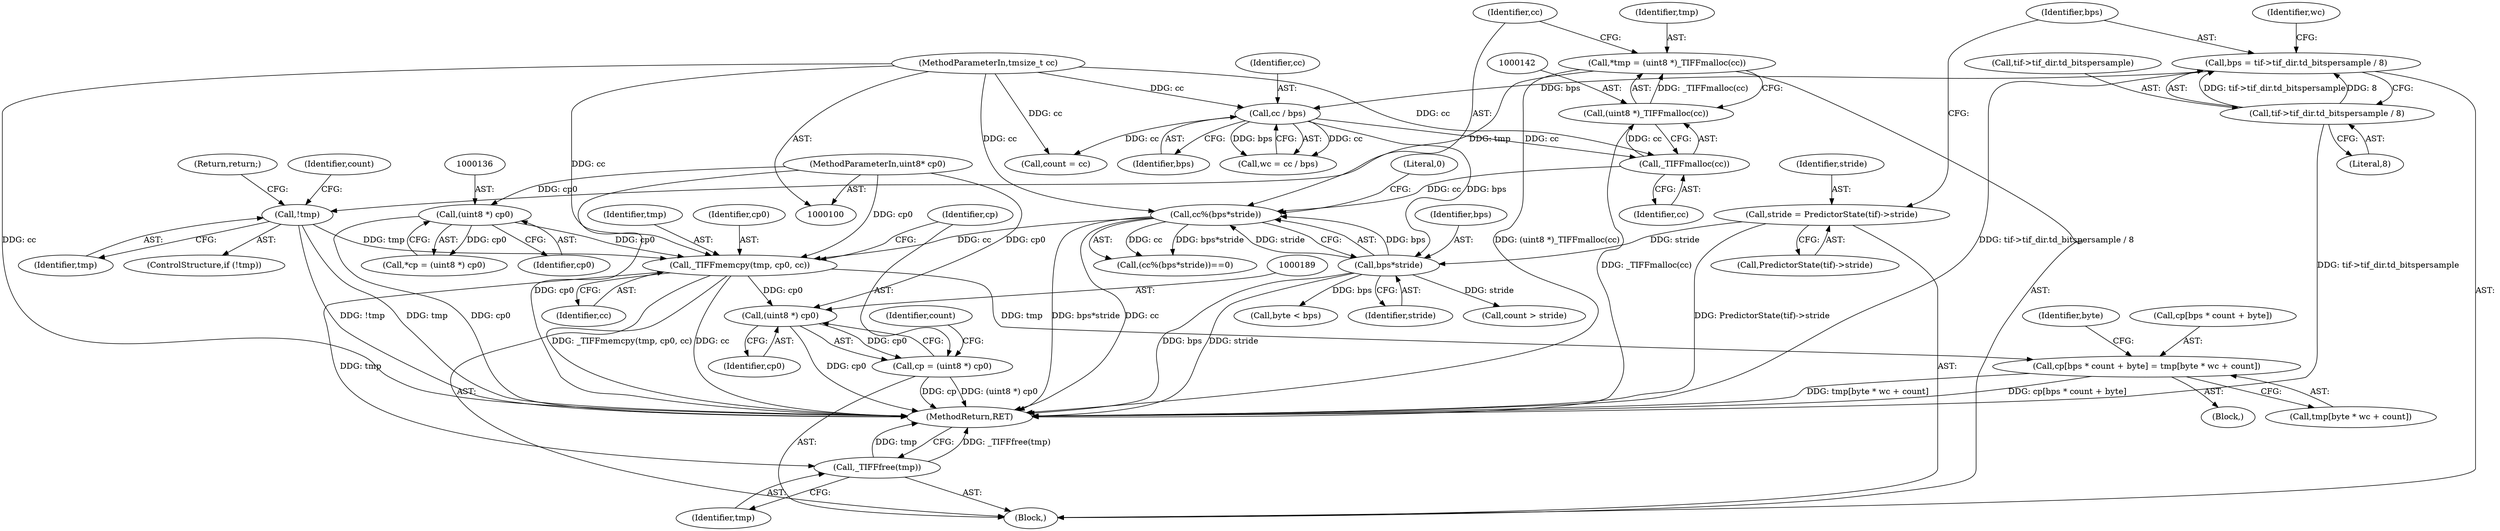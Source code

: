 digraph "1_libtiff_3ca657a8793dd011bf869695d72ad31c779c3cc1_3@API" {
"1000182" [label="(Call,_TIFFmemcpy(tmp, cp0, cc))"];
"1000154" [label="(Call,!tmp)"];
"1000139" [label="(Call,*tmp = (uint8 *)_TIFFmalloc(cc))"];
"1000141" [label="(Call,(uint8 *)_TIFFmalloc(cc))"];
"1000143" [label="(Call,_TIFFmalloc(cc))"];
"1000103" [label="(MethodParameterIn,tmsize_t cc)"];
"1000125" [label="(Call,cc / bps)"];
"1000113" [label="(Call,bps = tif->tif_dir.td_bitspersample / 8)"];
"1000115" [label="(Call,tif->tif_dir.td_bitspersample / 8)"];
"1000135" [label="(Call,(uint8 *) cp0)"];
"1000102" [label="(MethodParameterIn,uint8* cp0)"];
"1000147" [label="(Call,cc%(bps*stride))"];
"1000149" [label="(Call,bps*stride)"];
"1000106" [label="(Call,stride = PredictorState(tif)->stride)"];
"1000188" [label="(Call,(uint8 *) cp0)"];
"1000186" [label="(Call,cp = (uint8 *) cp0)"];
"1000212" [label="(Call,cp[bps * count + byte] = tmp[byte * wc + count])"];
"1000227" [label="(Call,_TIFFfree(tmp))"];
"1000127" [label="(Identifier,bps)"];
"1000159" [label="(Identifier,count)"];
"1000212" [label="(Call,cp[bps * count + byte] = tmp[byte * wc + count])"];
"1000193" [label="(Identifier,count)"];
"1000141" [label="(Call,(uint8 *)_TIFFmalloc(cc))"];
"1000185" [label="(Identifier,cc)"];
"1000139" [label="(Call,*tmp = (uint8 *)_TIFFmalloc(cc))"];
"1000102" [label="(MethodParameterIn,uint8* cp0)"];
"1000113" [label="(Call,bps = tif->tif_dir.td_bitspersample / 8)"];
"1000124" [label="(Identifier,wc)"];
"1000137" [label="(Identifier,cp0)"];
"1000229" [label="(MethodReturn,RET)"];
"1000151" [label="(Identifier,stride)"];
"1000158" [label="(Call,count > stride)"];
"1000116" [label="(Call,tif->tif_dir.td_bitspersample)"];
"1000123" [label="(Call,wc = cc / bps)"];
"1000108" [label="(Call,PredictorState(tif)->stride)"];
"1000210" [label="(Identifier,byte)"];
"1000153" [label="(ControlStructure,if (!tmp))"];
"1000133" [label="(Call,*cp = (uint8 *) cp0)"];
"1000126" [label="(Identifier,cc)"];
"1000152" [label="(Literal,0)"];
"1000154" [label="(Call,!tmp)"];
"1000187" [label="(Identifier,cp)"];
"1000104" [label="(Block,)"];
"1000228" [label="(Identifier,tmp)"];
"1000149" [label="(Call,bps*stride)"];
"1000190" [label="(Identifier,cp0)"];
"1000148" [label="(Identifier,cc)"];
"1000129" [label="(Call,count = cc)"];
"1000150" [label="(Identifier,bps)"];
"1000103" [label="(MethodParameterIn,tmsize_t cc)"];
"1000227" [label="(Call,_TIFFfree(tmp))"];
"1000125" [label="(Call,cc / bps)"];
"1000146" [label="(Call,(cc%(bps*stride))==0)"];
"1000143" [label="(Call,_TIFFmalloc(cc))"];
"1000188" [label="(Call,(uint8 *) cp0)"];
"1000115" [label="(Call,tif->tif_dir.td_bitspersample / 8)"];
"1000211" [label="(Block,)"];
"1000147" [label="(Call,cc%(bps*stride))"];
"1000107" [label="(Identifier,stride)"];
"1000144" [label="(Identifier,cc)"];
"1000213" [label="(Call,cp[bps * count + byte])"];
"1000220" [label="(Call,tmp[byte * wc + count])"];
"1000156" [label="(Return,return;)"];
"1000182" [label="(Call,_TIFFmemcpy(tmp, cp0, cc))"];
"1000155" [label="(Identifier,tmp)"];
"1000135" [label="(Call,(uint8 *) cp0)"];
"1000121" [label="(Literal,8)"];
"1000114" [label="(Identifier,bps)"];
"1000183" [label="(Identifier,tmp)"];
"1000184" [label="(Identifier,cp0)"];
"1000106" [label="(Call,stride = PredictorState(tif)->stride)"];
"1000140" [label="(Identifier,tmp)"];
"1000186" [label="(Call,cp = (uint8 *) cp0)"];
"1000206" [label="(Call,byte < bps)"];
"1000182" -> "1000104"  [label="AST: "];
"1000182" -> "1000185"  [label="CFG: "];
"1000183" -> "1000182"  [label="AST: "];
"1000184" -> "1000182"  [label="AST: "];
"1000185" -> "1000182"  [label="AST: "];
"1000187" -> "1000182"  [label="CFG: "];
"1000182" -> "1000229"  [label="DDG: cc"];
"1000182" -> "1000229"  [label="DDG: _TIFFmemcpy(tmp, cp0, cc)"];
"1000154" -> "1000182"  [label="DDG: tmp"];
"1000135" -> "1000182"  [label="DDG: cp0"];
"1000102" -> "1000182"  [label="DDG: cp0"];
"1000147" -> "1000182"  [label="DDG: cc"];
"1000103" -> "1000182"  [label="DDG: cc"];
"1000182" -> "1000188"  [label="DDG: cp0"];
"1000182" -> "1000212"  [label="DDG: tmp"];
"1000182" -> "1000227"  [label="DDG: tmp"];
"1000154" -> "1000153"  [label="AST: "];
"1000154" -> "1000155"  [label="CFG: "];
"1000155" -> "1000154"  [label="AST: "];
"1000156" -> "1000154"  [label="CFG: "];
"1000159" -> "1000154"  [label="CFG: "];
"1000154" -> "1000229"  [label="DDG: tmp"];
"1000154" -> "1000229"  [label="DDG: !tmp"];
"1000139" -> "1000154"  [label="DDG: tmp"];
"1000139" -> "1000104"  [label="AST: "];
"1000139" -> "1000141"  [label="CFG: "];
"1000140" -> "1000139"  [label="AST: "];
"1000141" -> "1000139"  [label="AST: "];
"1000148" -> "1000139"  [label="CFG: "];
"1000139" -> "1000229"  [label="DDG: (uint8 *)_TIFFmalloc(cc)"];
"1000141" -> "1000139"  [label="DDG: _TIFFmalloc(cc)"];
"1000141" -> "1000143"  [label="CFG: "];
"1000142" -> "1000141"  [label="AST: "];
"1000143" -> "1000141"  [label="AST: "];
"1000141" -> "1000229"  [label="DDG: _TIFFmalloc(cc)"];
"1000143" -> "1000141"  [label="DDG: cc"];
"1000143" -> "1000144"  [label="CFG: "];
"1000144" -> "1000143"  [label="AST: "];
"1000103" -> "1000143"  [label="DDG: cc"];
"1000125" -> "1000143"  [label="DDG: cc"];
"1000143" -> "1000147"  [label="DDG: cc"];
"1000103" -> "1000100"  [label="AST: "];
"1000103" -> "1000229"  [label="DDG: cc"];
"1000103" -> "1000125"  [label="DDG: cc"];
"1000103" -> "1000129"  [label="DDG: cc"];
"1000103" -> "1000147"  [label="DDG: cc"];
"1000125" -> "1000123"  [label="AST: "];
"1000125" -> "1000127"  [label="CFG: "];
"1000126" -> "1000125"  [label="AST: "];
"1000127" -> "1000125"  [label="AST: "];
"1000123" -> "1000125"  [label="CFG: "];
"1000125" -> "1000123"  [label="DDG: cc"];
"1000125" -> "1000123"  [label="DDG: bps"];
"1000113" -> "1000125"  [label="DDG: bps"];
"1000125" -> "1000129"  [label="DDG: cc"];
"1000125" -> "1000149"  [label="DDG: bps"];
"1000113" -> "1000104"  [label="AST: "];
"1000113" -> "1000115"  [label="CFG: "];
"1000114" -> "1000113"  [label="AST: "];
"1000115" -> "1000113"  [label="AST: "];
"1000124" -> "1000113"  [label="CFG: "];
"1000113" -> "1000229"  [label="DDG: tif->tif_dir.td_bitspersample / 8"];
"1000115" -> "1000113"  [label="DDG: tif->tif_dir.td_bitspersample"];
"1000115" -> "1000113"  [label="DDG: 8"];
"1000115" -> "1000121"  [label="CFG: "];
"1000116" -> "1000115"  [label="AST: "];
"1000121" -> "1000115"  [label="AST: "];
"1000115" -> "1000229"  [label="DDG: tif->tif_dir.td_bitspersample"];
"1000135" -> "1000133"  [label="AST: "];
"1000135" -> "1000137"  [label="CFG: "];
"1000136" -> "1000135"  [label="AST: "];
"1000137" -> "1000135"  [label="AST: "];
"1000133" -> "1000135"  [label="CFG: "];
"1000135" -> "1000229"  [label="DDG: cp0"];
"1000135" -> "1000133"  [label="DDG: cp0"];
"1000102" -> "1000135"  [label="DDG: cp0"];
"1000102" -> "1000100"  [label="AST: "];
"1000102" -> "1000229"  [label="DDG: cp0"];
"1000102" -> "1000188"  [label="DDG: cp0"];
"1000147" -> "1000146"  [label="AST: "];
"1000147" -> "1000149"  [label="CFG: "];
"1000148" -> "1000147"  [label="AST: "];
"1000149" -> "1000147"  [label="AST: "];
"1000152" -> "1000147"  [label="CFG: "];
"1000147" -> "1000229"  [label="DDG: bps*stride"];
"1000147" -> "1000229"  [label="DDG: cc"];
"1000147" -> "1000146"  [label="DDG: cc"];
"1000147" -> "1000146"  [label="DDG: bps*stride"];
"1000149" -> "1000147"  [label="DDG: bps"];
"1000149" -> "1000147"  [label="DDG: stride"];
"1000149" -> "1000151"  [label="CFG: "];
"1000150" -> "1000149"  [label="AST: "];
"1000151" -> "1000149"  [label="AST: "];
"1000149" -> "1000229"  [label="DDG: stride"];
"1000149" -> "1000229"  [label="DDG: bps"];
"1000106" -> "1000149"  [label="DDG: stride"];
"1000149" -> "1000158"  [label="DDG: stride"];
"1000149" -> "1000206"  [label="DDG: bps"];
"1000106" -> "1000104"  [label="AST: "];
"1000106" -> "1000108"  [label="CFG: "];
"1000107" -> "1000106"  [label="AST: "];
"1000108" -> "1000106"  [label="AST: "];
"1000114" -> "1000106"  [label="CFG: "];
"1000106" -> "1000229"  [label="DDG: PredictorState(tif)->stride"];
"1000188" -> "1000186"  [label="AST: "];
"1000188" -> "1000190"  [label="CFG: "];
"1000189" -> "1000188"  [label="AST: "];
"1000190" -> "1000188"  [label="AST: "];
"1000186" -> "1000188"  [label="CFG: "];
"1000188" -> "1000229"  [label="DDG: cp0"];
"1000188" -> "1000186"  [label="DDG: cp0"];
"1000186" -> "1000104"  [label="AST: "];
"1000187" -> "1000186"  [label="AST: "];
"1000193" -> "1000186"  [label="CFG: "];
"1000186" -> "1000229"  [label="DDG: cp"];
"1000186" -> "1000229"  [label="DDG: (uint8 *) cp0"];
"1000212" -> "1000211"  [label="AST: "];
"1000212" -> "1000220"  [label="CFG: "];
"1000213" -> "1000212"  [label="AST: "];
"1000220" -> "1000212"  [label="AST: "];
"1000210" -> "1000212"  [label="CFG: "];
"1000212" -> "1000229"  [label="DDG: cp[bps * count + byte]"];
"1000212" -> "1000229"  [label="DDG: tmp[byte * wc + count]"];
"1000227" -> "1000104"  [label="AST: "];
"1000227" -> "1000228"  [label="CFG: "];
"1000228" -> "1000227"  [label="AST: "];
"1000229" -> "1000227"  [label="CFG: "];
"1000227" -> "1000229"  [label="DDG: _TIFFfree(tmp)"];
"1000227" -> "1000229"  [label="DDG: tmp"];
}
